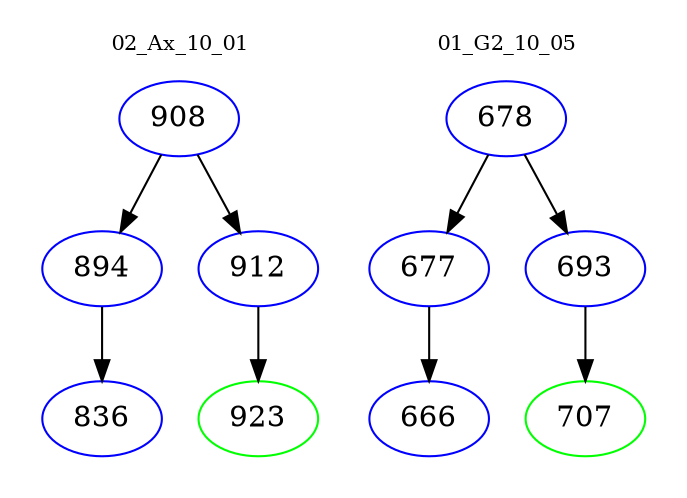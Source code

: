 digraph{
subgraph cluster_0 {
color = white
label = "02_Ax_10_01";
fontsize=10;
T0_908 [label="908", color="blue"]
T0_908 -> T0_894 [color="black"]
T0_894 [label="894", color="blue"]
T0_894 -> T0_836 [color="black"]
T0_836 [label="836", color="blue"]
T0_908 -> T0_912 [color="black"]
T0_912 [label="912", color="blue"]
T0_912 -> T0_923 [color="black"]
T0_923 [label="923", color="green"]
}
subgraph cluster_1 {
color = white
label = "01_G2_10_05";
fontsize=10;
T1_678 [label="678", color="blue"]
T1_678 -> T1_677 [color="black"]
T1_677 [label="677", color="blue"]
T1_677 -> T1_666 [color="black"]
T1_666 [label="666", color="blue"]
T1_678 -> T1_693 [color="black"]
T1_693 [label="693", color="blue"]
T1_693 -> T1_707 [color="black"]
T1_707 [label="707", color="green"]
}
}
